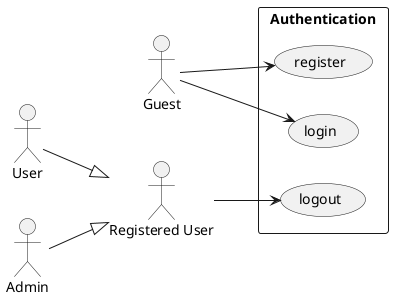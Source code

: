 @startuml auth
left to right direction

actor Guest
actor "Registered User"
actor User
actor Admin

User --|> "Registered User"
Admin --|> "Registered User"

rectangle "Authentication" {
    usecase "register" as AuthUC1
    usecase "login" as AuthUC2
    usecase "logout" as AuthUC3
}

Guest --> AuthUC1
Guest --> AuthUC2

"Registered User" --> AuthUC3

@enduml